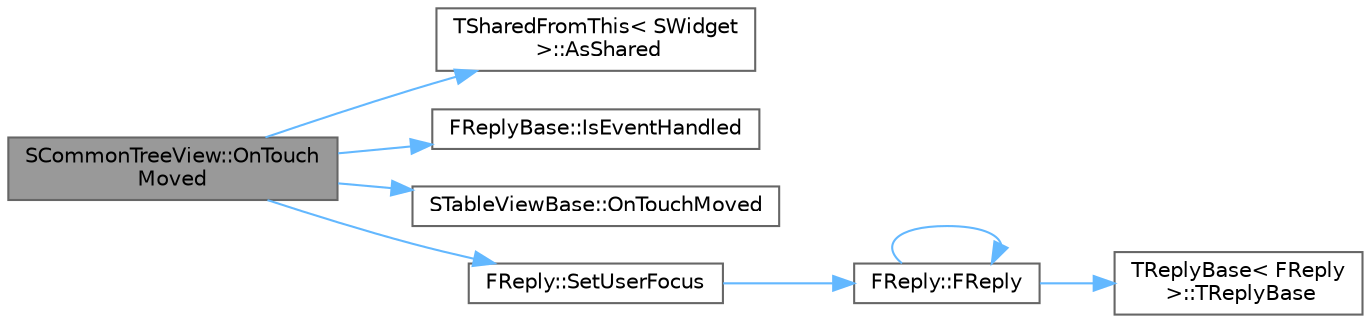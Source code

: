digraph "SCommonTreeView::OnTouchMoved"
{
 // INTERACTIVE_SVG=YES
 // LATEX_PDF_SIZE
  bgcolor="transparent";
  edge [fontname=Helvetica,fontsize=10,labelfontname=Helvetica,labelfontsize=10];
  node [fontname=Helvetica,fontsize=10,shape=box,height=0.2,width=0.4];
  rankdir="LR";
  Node1 [id="Node000001",label="SCommonTreeView::OnTouch\lMoved",height=0.2,width=0.4,color="gray40", fillcolor="grey60", style="filled", fontcolor="black",tooltip="Called when a touchpad touch is moved (finger moved)"];
  Node1 -> Node2 [id="edge1_Node000001_Node000002",color="steelblue1",style="solid",tooltip=" "];
  Node2 [id="Node000002",label="TSharedFromThis\< SWidget\l \>::AsShared",height=0.2,width=0.4,color="grey40", fillcolor="white", style="filled",URL="$db/d15/classTSharedFromThis.html#a0b742f8052994008faeb3abd20b66637",tooltip=" "];
  Node1 -> Node3 [id="edge2_Node000001_Node000003",color="steelblue1",style="solid",tooltip=" "];
  Node3 [id="Node000003",label="FReplyBase::IsEventHandled",height=0.2,width=0.4,color="grey40", fillcolor="white", style="filled",URL="$d1/dae/classFReplyBase.html#a76bdb3a21a9910337807063d09816303",tooltip=" "];
  Node1 -> Node4 [id="edge3_Node000001_Node000004",color="steelblue1",style="solid",tooltip=" "];
  Node4 [id="Node000004",label="STableViewBase::OnTouchMoved",height=0.2,width=0.4,color="grey40", fillcolor="white", style="filled",URL="$dc/d5c/classSTableViewBase.html#a8e809e21ff9c8d3a276068a58659b8ca",tooltip="Called when a touchpad touch is moved (finger moved)"];
  Node1 -> Node5 [id="edge4_Node000001_Node000005",color="steelblue1",style="solid",tooltip=" "];
  Node5 [id="Node000005",label="FReply::SetUserFocus",height=0.2,width=0.4,color="grey40", fillcolor="white", style="filled",URL="$d1/d93/classFReply.html#ad2b8596797c71078323e0ff290d64752",tooltip="An event should return FReply::Handled().SetUserFocus( SomeWidget ) as a means of asking the system t..."];
  Node5 -> Node6 [id="edge5_Node000005_Node000006",color="steelblue1",style="solid",tooltip=" "];
  Node6 [id="Node000006",label="FReply::FReply",height=0.2,width=0.4,color="grey40", fillcolor="white", style="filled",URL="$d1/d93/classFReply.html#a17b023666800ff427736ba11b538812d",tooltip="Hidden default constructor."];
  Node6 -> Node6 [id="edge6_Node000006_Node000006",color="steelblue1",style="solid",tooltip=" "];
  Node6 -> Node7 [id="edge7_Node000006_Node000007",color="steelblue1",style="solid",tooltip=" "];
  Node7 [id="Node000007",label="TReplyBase\< FReply\l \>::TReplyBase",height=0.2,width=0.4,color="grey40", fillcolor="white", style="filled",URL="$d9/dab/classTReplyBase.html#a1e9ad2234a336e01bf672bdb3ac91423",tooltip=" "];
}
